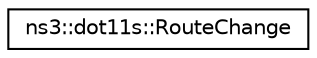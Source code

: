digraph "Graphical Class Hierarchy"
{
 // LATEX_PDF_SIZE
  edge [fontname="Helvetica",fontsize="10",labelfontname="Helvetica",labelfontsize="10"];
  node [fontname="Helvetica",fontsize="10",shape=record];
  rankdir="LR";
  Node0 [label="ns3::dot11s::RouteChange",height=0.2,width=0.4,color="black", fillcolor="white", style="filled",URL="$structns3_1_1dot11s_1_1_route_change.html",tooltip="Structure to encapsulate route change information."];
}
